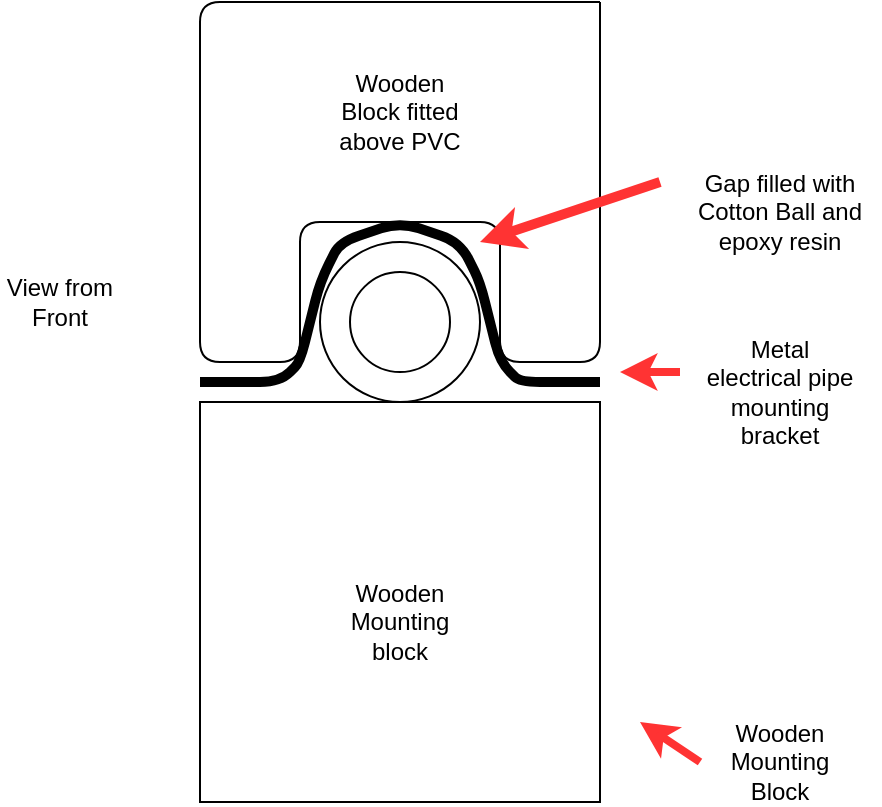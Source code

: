 <mxfile version="13.1.11" type="device"><diagram id="9YFc0hufXhfuyGFOS-A_" name="Page-1"><mxGraphModel dx="1422" dy="791" grid="1" gridSize="10" guides="1" tooltips="1" connect="1" arrows="1" fold="1" page="1" pageScale="1" pageWidth="850" pageHeight="1100" math="0" shadow="0"><root><mxCell id="0"/><mxCell id="1" parent="0"/><mxCell id="rEDsUMcBRNPPNAn24SAQ-1" value="" style="ellipse;whiteSpace=wrap;html=1;aspect=fixed;" vertex="1" parent="1"><mxGeometry x="240" y="440" width="80" height="80" as="geometry"/></mxCell><mxCell id="rEDsUMcBRNPPNAn24SAQ-2" value="" style="ellipse;whiteSpace=wrap;html=1;aspect=fixed;" vertex="1" parent="1"><mxGeometry x="255" y="455" width="50" height="50" as="geometry"/></mxCell><mxCell id="rEDsUMcBRNPPNAn24SAQ-3" value="" style="whiteSpace=wrap;html=1;aspect=fixed;" vertex="1" parent="1"><mxGeometry x="180" y="520" width="200" height="200" as="geometry"/></mxCell><mxCell id="rEDsUMcBRNPPNAn24SAQ-7" value="" style="endArrow=none;html=1;strokeWidth=5;" edge="1" parent="1"><mxGeometry width="50" height="50" relative="1" as="geometry"><mxPoint x="180" y="510" as="sourcePoint"/><mxPoint x="380" y="510" as="targetPoint"/><Array as="points"><mxPoint x="220" y="510"/><mxPoint x="230" y="500"/><mxPoint x="240" y="460"/><mxPoint x="250" y="440"/><mxPoint x="280" y="430"/><mxPoint x="310" y="440"/><mxPoint x="320" y="460"/><mxPoint x="330" y="500"/><mxPoint x="340" y="510"/></Array></mxGeometry></mxCell><mxCell id="rEDsUMcBRNPPNAn24SAQ-18" value="" style="endArrow=classic;html=1;strokeWidth=4;strokeColor=#FF3333;" edge="1" parent="1"><mxGeometry width="50" height="50" relative="1" as="geometry"><mxPoint x="430" y="700" as="sourcePoint"/><mxPoint x="400" y="680" as="targetPoint"/></mxGeometry></mxCell><mxCell id="rEDsUMcBRNPPNAn24SAQ-20" value="&lt;div&gt;Wooden &lt;br&gt;&lt;/div&gt;&lt;div&gt;Mounting Block&lt;br&gt;&lt;/div&gt;" style="text;html=1;strokeColor=none;fillColor=none;align=center;verticalAlign=middle;whiteSpace=wrap;rounded=0;dashed=1;" vertex="1" parent="1"><mxGeometry x="440" y="680" width="60" height="40" as="geometry"/></mxCell><mxCell id="rEDsUMcBRNPPNAn24SAQ-23" value="" style="endArrow=classic;html=1;strokeColor=#FF3333;strokeWidth=4;" edge="1" parent="1"><mxGeometry width="50" height="50" relative="1" as="geometry"><mxPoint x="420" y="505" as="sourcePoint"/><mxPoint x="390" y="505" as="targetPoint"/></mxGeometry></mxCell><mxCell id="rEDsUMcBRNPPNAn24SAQ-24" value="Metal electrical pipe mounting bracket" style="text;html=1;strokeColor=none;fillColor=none;align=center;verticalAlign=middle;whiteSpace=wrap;rounded=0;dashed=1;" vertex="1" parent="1"><mxGeometry x="430" y="480" width="80" height="70" as="geometry"/></mxCell><mxCell id="rEDsUMcBRNPPNAn24SAQ-43" value="View from Front" style="text;html=1;strokeColor=none;fillColor=none;align=center;verticalAlign=middle;whiteSpace=wrap;rounded=0;" vertex="1" parent="1"><mxGeometry x="80" y="445" width="60" height="50" as="geometry"/></mxCell><mxCell id="rEDsUMcBRNPPNAn24SAQ-52" value="" style="curved=1;endArrow=classic;html=1;strokeColor=none;strokeWidth=5;" edge="1" parent="1"><mxGeometry width="50" height="50" relative="1" as="geometry"><mxPoint x="270" y="600" as="sourcePoint"/><mxPoint x="320" y="550" as="targetPoint"/><Array as="points"><mxPoint x="320" y="600"/><mxPoint x="270" y="550"/></Array></mxGeometry></mxCell><mxCell id="rEDsUMcBRNPPNAn24SAQ-53" value="" style="endArrow=none;html=1;strokeColor=#000000;strokeWidth=1;" edge="1" parent="1"><mxGeometry width="50" height="50" relative="1" as="geometry"><mxPoint x="380" y="320" as="sourcePoint"/><mxPoint x="380" y="320" as="targetPoint"/><Array as="points"><mxPoint x="180" y="320"/><mxPoint x="180" y="500"/><mxPoint x="230" y="500"/><mxPoint x="230" y="430"/><mxPoint x="330" y="430"/><mxPoint x="330" y="500"/><mxPoint x="380" y="500"/></Array></mxGeometry></mxCell><mxCell id="rEDsUMcBRNPPNAn24SAQ-54" value="&lt;div&gt;Wooden&lt;/div&gt;&lt;div&gt;Mounting block&lt;/div&gt;" style="text;html=1;strokeColor=none;fillColor=none;align=center;verticalAlign=middle;whiteSpace=wrap;rounded=0;" vertex="1" parent="1"><mxGeometry x="255" y="610" width="50" height="40" as="geometry"/></mxCell><mxCell id="rEDsUMcBRNPPNAn24SAQ-55" value="&lt;div&gt;Wooden&lt;/div&gt;&lt;div&gt;Block fitted above PVC&lt;br&gt;&lt;/div&gt;" style="text;html=1;strokeColor=none;fillColor=none;align=center;verticalAlign=middle;whiteSpace=wrap;rounded=0;" vertex="1" parent="1"><mxGeometry x="240" y="350" width="80" height="50" as="geometry"/></mxCell><mxCell id="rEDsUMcBRNPPNAn24SAQ-57" value="" style="endArrow=classic;html=1;strokeColor=#FF3333;strokeWidth=5;" edge="1" parent="1"><mxGeometry width="50" height="50" relative="1" as="geometry"><mxPoint x="410" y="410" as="sourcePoint"/><mxPoint x="320" y="440" as="targetPoint"/></mxGeometry></mxCell><mxCell id="rEDsUMcBRNPPNAn24SAQ-58" value="Gap filled with Cotton Ball and epoxy resin" style="text;html=1;strokeColor=none;fillColor=none;align=center;verticalAlign=middle;whiteSpace=wrap;rounded=0;" vertex="1" parent="1"><mxGeometry x="420" y="400" width="100" height="50" as="geometry"/></mxCell></root></mxGraphModel></diagram></mxfile>